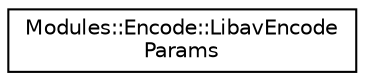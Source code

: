 digraph "Graphical Class Hierarchy"
{
 // INTERACTIVE_SVG=YES
  edge [fontname="Helvetica",fontsize="10",labelfontname="Helvetica",labelfontsize="10"];
  node [fontname="Helvetica",fontsize="10",shape=record];
  rankdir="LR";
  Node1 [label="Modules::Encode::LibavEncode\lParams",height=0.2,width=0.4,color="black", fillcolor="white", style="filled",URL="$namespace_modules_1_1_encode.html#struct_modules_1_1_encode_1_1_libav_encode_params"];
}

